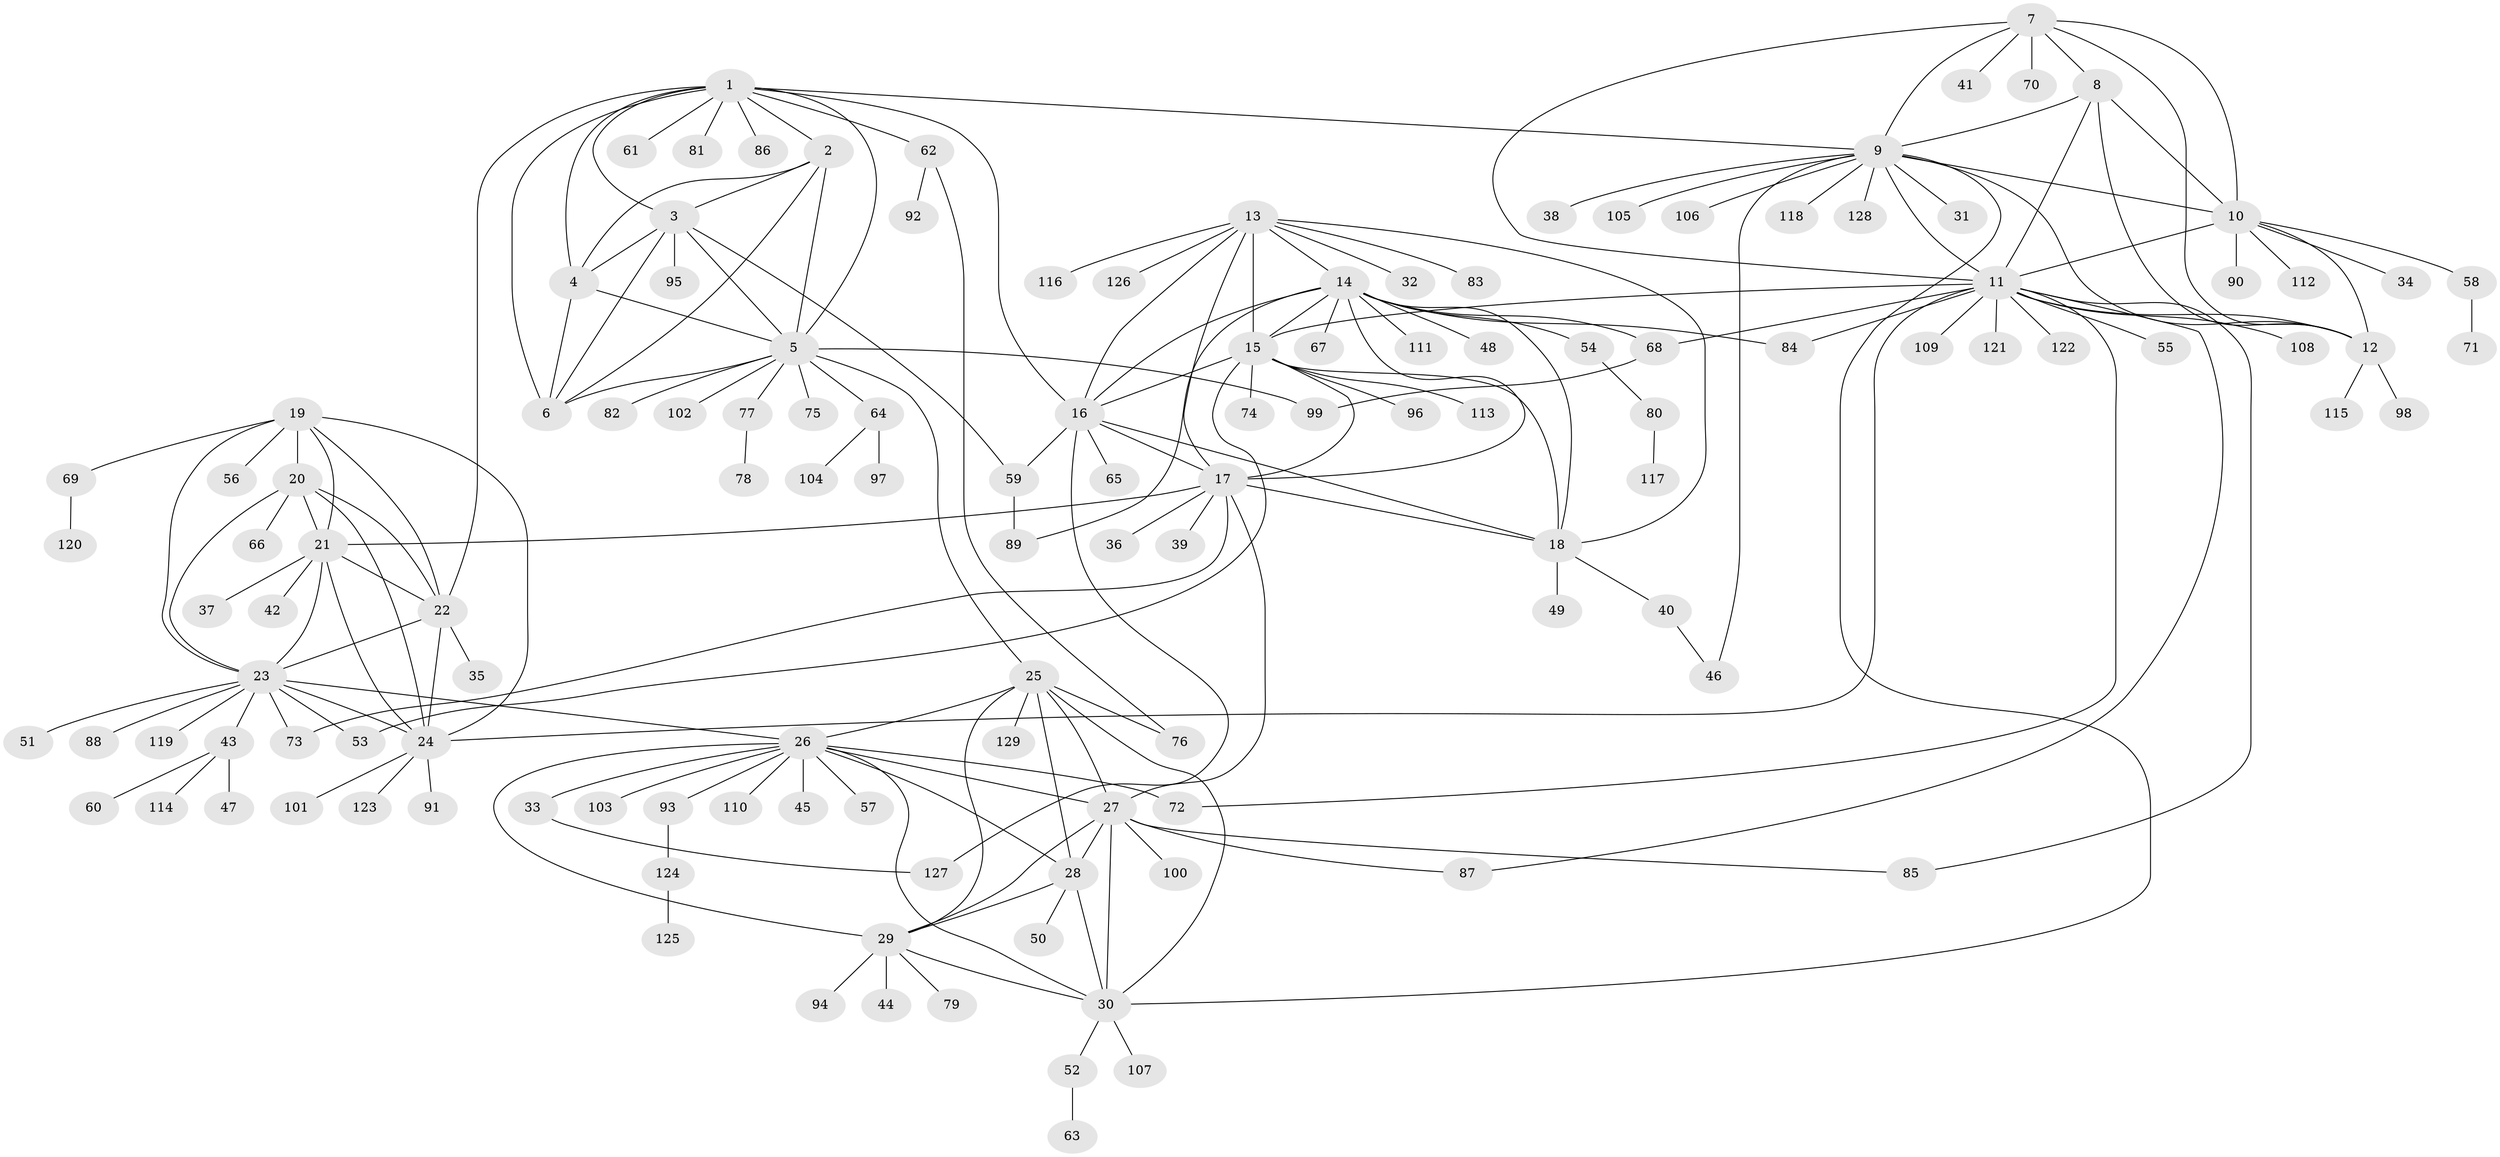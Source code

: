 // coarse degree distribution, {9: 0.04081632653061224, 3: 0.04081632653061224, 5: 0.01020408163265306, 14: 0.02040816326530612, 6: 0.05102040816326531, 12: 0.01020408163265306, 7: 0.02040816326530612, 15: 0.01020408163265306, 8: 0.030612244897959183, 11: 0.01020408163265306, 10: 0.01020408163265306, 1: 0.6224489795918368, 2: 0.12244897959183673}
// Generated by graph-tools (version 1.1) at 2025/24/03/03/25 07:24:12]
// undirected, 129 vertices, 197 edges
graph export_dot {
graph [start="1"]
  node [color=gray90,style=filled];
  1;
  2;
  3;
  4;
  5;
  6;
  7;
  8;
  9;
  10;
  11;
  12;
  13;
  14;
  15;
  16;
  17;
  18;
  19;
  20;
  21;
  22;
  23;
  24;
  25;
  26;
  27;
  28;
  29;
  30;
  31;
  32;
  33;
  34;
  35;
  36;
  37;
  38;
  39;
  40;
  41;
  42;
  43;
  44;
  45;
  46;
  47;
  48;
  49;
  50;
  51;
  52;
  53;
  54;
  55;
  56;
  57;
  58;
  59;
  60;
  61;
  62;
  63;
  64;
  65;
  66;
  67;
  68;
  69;
  70;
  71;
  72;
  73;
  74;
  75;
  76;
  77;
  78;
  79;
  80;
  81;
  82;
  83;
  84;
  85;
  86;
  87;
  88;
  89;
  90;
  91;
  92;
  93;
  94;
  95;
  96;
  97;
  98;
  99;
  100;
  101;
  102;
  103;
  104;
  105;
  106;
  107;
  108;
  109;
  110;
  111;
  112;
  113;
  114;
  115;
  116;
  117;
  118;
  119;
  120;
  121;
  122;
  123;
  124;
  125;
  126;
  127;
  128;
  129;
  1 -- 2;
  1 -- 3;
  1 -- 4;
  1 -- 5;
  1 -- 6;
  1 -- 9;
  1 -- 16;
  1 -- 22;
  1 -- 61;
  1 -- 62;
  1 -- 81;
  1 -- 86;
  2 -- 3;
  2 -- 4;
  2 -- 5;
  2 -- 6;
  3 -- 4;
  3 -- 5;
  3 -- 6;
  3 -- 59;
  3 -- 95;
  4 -- 5;
  4 -- 6;
  5 -- 6;
  5 -- 25;
  5 -- 64;
  5 -- 75;
  5 -- 77;
  5 -- 82;
  5 -- 99;
  5 -- 102;
  7 -- 8;
  7 -- 9;
  7 -- 10;
  7 -- 11;
  7 -- 12;
  7 -- 41;
  7 -- 70;
  8 -- 9;
  8 -- 10;
  8 -- 11;
  8 -- 12;
  9 -- 10;
  9 -- 11;
  9 -- 12;
  9 -- 30;
  9 -- 31;
  9 -- 38;
  9 -- 46;
  9 -- 105;
  9 -- 106;
  9 -- 118;
  9 -- 128;
  10 -- 11;
  10 -- 12;
  10 -- 34;
  10 -- 58;
  10 -- 90;
  10 -- 112;
  11 -- 12;
  11 -- 15;
  11 -- 24;
  11 -- 55;
  11 -- 68;
  11 -- 72;
  11 -- 84;
  11 -- 85;
  11 -- 87;
  11 -- 108;
  11 -- 109;
  11 -- 121;
  11 -- 122;
  12 -- 98;
  12 -- 115;
  13 -- 14;
  13 -- 15;
  13 -- 16;
  13 -- 17;
  13 -- 18;
  13 -- 32;
  13 -- 83;
  13 -- 116;
  13 -- 126;
  14 -- 15;
  14 -- 16;
  14 -- 17;
  14 -- 18;
  14 -- 48;
  14 -- 54;
  14 -- 67;
  14 -- 68;
  14 -- 84;
  14 -- 89;
  14 -- 111;
  15 -- 16;
  15 -- 17;
  15 -- 18;
  15 -- 53;
  15 -- 74;
  15 -- 96;
  15 -- 113;
  16 -- 17;
  16 -- 18;
  16 -- 59;
  16 -- 65;
  16 -- 127;
  17 -- 18;
  17 -- 21;
  17 -- 27;
  17 -- 36;
  17 -- 39;
  17 -- 73;
  18 -- 40;
  18 -- 49;
  19 -- 20;
  19 -- 21;
  19 -- 22;
  19 -- 23;
  19 -- 24;
  19 -- 56;
  19 -- 69;
  20 -- 21;
  20 -- 22;
  20 -- 23;
  20 -- 24;
  20 -- 66;
  21 -- 22;
  21 -- 23;
  21 -- 24;
  21 -- 37;
  21 -- 42;
  22 -- 23;
  22 -- 24;
  22 -- 35;
  23 -- 24;
  23 -- 26;
  23 -- 43;
  23 -- 51;
  23 -- 53;
  23 -- 73;
  23 -- 88;
  23 -- 119;
  24 -- 91;
  24 -- 101;
  24 -- 123;
  25 -- 26;
  25 -- 27;
  25 -- 28;
  25 -- 29;
  25 -- 30;
  25 -- 76;
  25 -- 129;
  26 -- 27;
  26 -- 28;
  26 -- 29;
  26 -- 30;
  26 -- 33;
  26 -- 45;
  26 -- 57;
  26 -- 72;
  26 -- 93;
  26 -- 103;
  26 -- 110;
  27 -- 28;
  27 -- 29;
  27 -- 30;
  27 -- 85;
  27 -- 87;
  27 -- 100;
  28 -- 29;
  28 -- 30;
  28 -- 50;
  29 -- 30;
  29 -- 44;
  29 -- 79;
  29 -- 94;
  30 -- 52;
  30 -- 107;
  33 -- 127;
  40 -- 46;
  43 -- 47;
  43 -- 60;
  43 -- 114;
  52 -- 63;
  54 -- 80;
  58 -- 71;
  59 -- 89;
  62 -- 76;
  62 -- 92;
  64 -- 97;
  64 -- 104;
  68 -- 99;
  69 -- 120;
  77 -- 78;
  80 -- 117;
  93 -- 124;
  124 -- 125;
}
